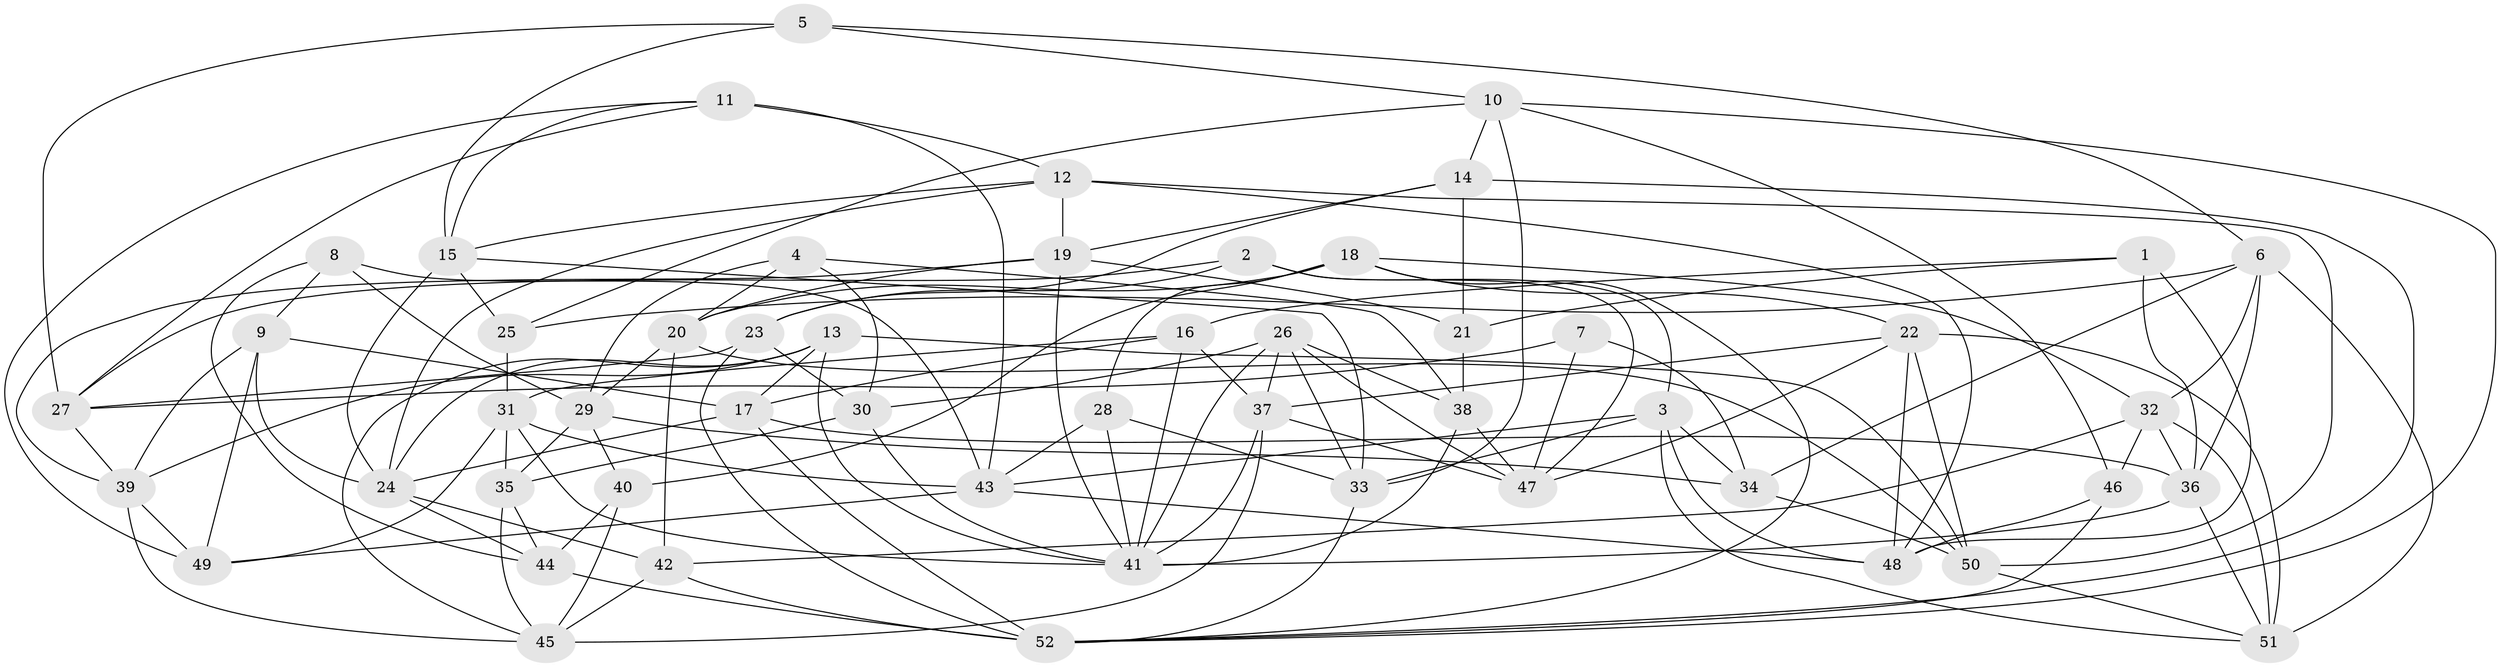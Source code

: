 // original degree distribution, {4: 1.0}
// Generated by graph-tools (version 1.1) at 2025/03/03/09/25 03:03:06]
// undirected, 52 vertices, 143 edges
graph export_dot {
graph [start="1"]
  node [color=gray90,style=filled];
  1;
  2;
  3;
  4;
  5;
  6;
  7;
  8;
  9;
  10;
  11;
  12;
  13;
  14;
  15;
  16;
  17;
  18;
  19;
  20;
  21;
  22;
  23;
  24;
  25;
  26;
  27;
  28;
  29;
  30;
  31;
  32;
  33;
  34;
  35;
  36;
  37;
  38;
  39;
  40;
  41;
  42;
  43;
  44;
  45;
  46;
  47;
  48;
  49;
  50;
  51;
  52;
  1 -- 16 [weight=1.0];
  1 -- 21 [weight=1.0];
  1 -- 36 [weight=1.0];
  1 -- 48 [weight=1.0];
  2 -- 3 [weight=1.0];
  2 -- 23 [weight=1.0];
  2 -- 27 [weight=1.0];
  2 -- 47 [weight=1.0];
  3 -- 33 [weight=1.0];
  3 -- 34 [weight=1.0];
  3 -- 43 [weight=1.0];
  3 -- 48 [weight=1.0];
  3 -- 51 [weight=1.0];
  4 -- 20 [weight=1.0];
  4 -- 29 [weight=1.0];
  4 -- 30 [weight=1.0];
  4 -- 38 [weight=1.0];
  5 -- 6 [weight=1.0];
  5 -- 10 [weight=1.0];
  5 -- 15 [weight=1.0];
  5 -- 27 [weight=1.0];
  6 -- 25 [weight=1.0];
  6 -- 32 [weight=1.0];
  6 -- 34 [weight=1.0];
  6 -- 36 [weight=1.0];
  6 -- 51 [weight=1.0];
  7 -- 27 [weight=1.0];
  7 -- 34 [weight=2.0];
  7 -- 47 [weight=1.0];
  8 -- 9 [weight=1.0];
  8 -- 29 [weight=1.0];
  8 -- 43 [weight=1.0];
  8 -- 44 [weight=1.0];
  9 -- 17 [weight=1.0];
  9 -- 24 [weight=1.0];
  9 -- 39 [weight=1.0];
  9 -- 49 [weight=2.0];
  10 -- 14 [weight=1.0];
  10 -- 25 [weight=1.0];
  10 -- 33 [weight=1.0];
  10 -- 46 [weight=1.0];
  10 -- 52 [weight=1.0];
  11 -- 12 [weight=1.0];
  11 -- 15 [weight=1.0];
  11 -- 27 [weight=1.0];
  11 -- 43 [weight=2.0];
  11 -- 49 [weight=1.0];
  12 -- 15 [weight=1.0];
  12 -- 19 [weight=1.0];
  12 -- 24 [weight=1.0];
  12 -- 48 [weight=1.0];
  12 -- 50 [weight=1.0];
  13 -- 17 [weight=1.0];
  13 -- 24 [weight=1.0];
  13 -- 39 [weight=1.0];
  13 -- 41 [weight=1.0];
  13 -- 45 [weight=1.0];
  13 -- 50 [weight=1.0];
  14 -- 19 [weight=1.0];
  14 -- 21 [weight=2.0];
  14 -- 23 [weight=1.0];
  14 -- 52 [weight=1.0];
  15 -- 24 [weight=1.0];
  15 -- 25 [weight=1.0];
  15 -- 33 [weight=1.0];
  16 -- 17 [weight=1.0];
  16 -- 31 [weight=2.0];
  16 -- 37 [weight=1.0];
  16 -- 41 [weight=1.0];
  17 -- 24 [weight=1.0];
  17 -- 36 [weight=1.0];
  17 -- 52 [weight=1.0];
  18 -- 20 [weight=1.0];
  18 -- 22 [weight=1.0];
  18 -- 28 [weight=1.0];
  18 -- 32 [weight=1.0];
  18 -- 40 [weight=1.0];
  18 -- 52 [weight=1.0];
  19 -- 20 [weight=1.0];
  19 -- 21 [weight=1.0];
  19 -- 39 [weight=1.0];
  19 -- 41 [weight=1.0];
  20 -- 29 [weight=1.0];
  20 -- 42 [weight=1.0];
  20 -- 50 [weight=1.0];
  21 -- 38 [weight=2.0];
  22 -- 37 [weight=1.0];
  22 -- 47 [weight=1.0];
  22 -- 48 [weight=1.0];
  22 -- 50 [weight=1.0];
  22 -- 51 [weight=1.0];
  23 -- 27 [weight=1.0];
  23 -- 30 [weight=2.0];
  23 -- 52 [weight=1.0];
  24 -- 42 [weight=2.0];
  24 -- 44 [weight=1.0];
  25 -- 31 [weight=1.0];
  26 -- 30 [weight=1.0];
  26 -- 33 [weight=1.0];
  26 -- 37 [weight=1.0];
  26 -- 38 [weight=1.0];
  26 -- 41 [weight=1.0];
  26 -- 47 [weight=1.0];
  27 -- 39 [weight=1.0];
  28 -- 33 [weight=1.0];
  28 -- 41 [weight=1.0];
  28 -- 43 [weight=1.0];
  29 -- 34 [weight=1.0];
  29 -- 35 [weight=1.0];
  29 -- 40 [weight=1.0];
  30 -- 35 [weight=1.0];
  30 -- 41 [weight=1.0];
  31 -- 35 [weight=2.0];
  31 -- 41 [weight=1.0];
  31 -- 43 [weight=1.0];
  31 -- 49 [weight=1.0];
  32 -- 36 [weight=1.0];
  32 -- 42 [weight=1.0];
  32 -- 46 [weight=1.0];
  32 -- 51 [weight=1.0];
  33 -- 52 [weight=1.0];
  34 -- 50 [weight=1.0];
  35 -- 44 [weight=1.0];
  35 -- 45 [weight=1.0];
  36 -- 41 [weight=1.0];
  36 -- 51 [weight=1.0];
  37 -- 41 [weight=1.0];
  37 -- 45 [weight=1.0];
  37 -- 47 [weight=1.0];
  38 -- 41 [weight=1.0];
  38 -- 47 [weight=1.0];
  39 -- 45 [weight=1.0];
  39 -- 49 [weight=1.0];
  40 -- 44 [weight=1.0];
  40 -- 45 [weight=1.0];
  42 -- 45 [weight=1.0];
  42 -- 52 [weight=1.0];
  43 -- 48 [weight=1.0];
  43 -- 49 [weight=1.0];
  44 -- 52 [weight=2.0];
  46 -- 48 [weight=1.0];
  46 -- 52 [weight=1.0];
  50 -- 51 [weight=1.0];
}
